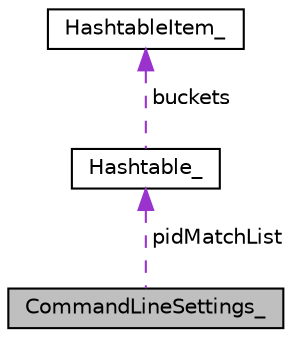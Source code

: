 digraph "CommandLineSettings_"
{
  edge [fontname="Helvetica",fontsize="10",labelfontname="Helvetica",labelfontsize="10"];
  node [fontname="Helvetica",fontsize="10",shape=record];
  Node1 [label="CommandLineSettings_",height=0.2,width=0.4,color="black", fillcolor="grey75", style="filled", fontcolor="black"];
  Node2 -> Node1 [dir="back",color="darkorchid3",fontsize="10",style="dashed",label=" pidMatchList" ,fontname="Helvetica"];
  Node2 [label="Hashtable_",height=0.2,width=0.4,color="black", fillcolor="white", style="filled",URL="$structHashtable__.html"];
  Node3 -> Node2 [dir="back",color="darkorchid3",fontsize="10",style="dashed",label=" buckets" ,fontname="Helvetica"];
  Node3 [label="HashtableItem_",height=0.2,width=0.4,color="black", fillcolor="white", style="filled",URL="$structHashtableItem__.html"];
}
